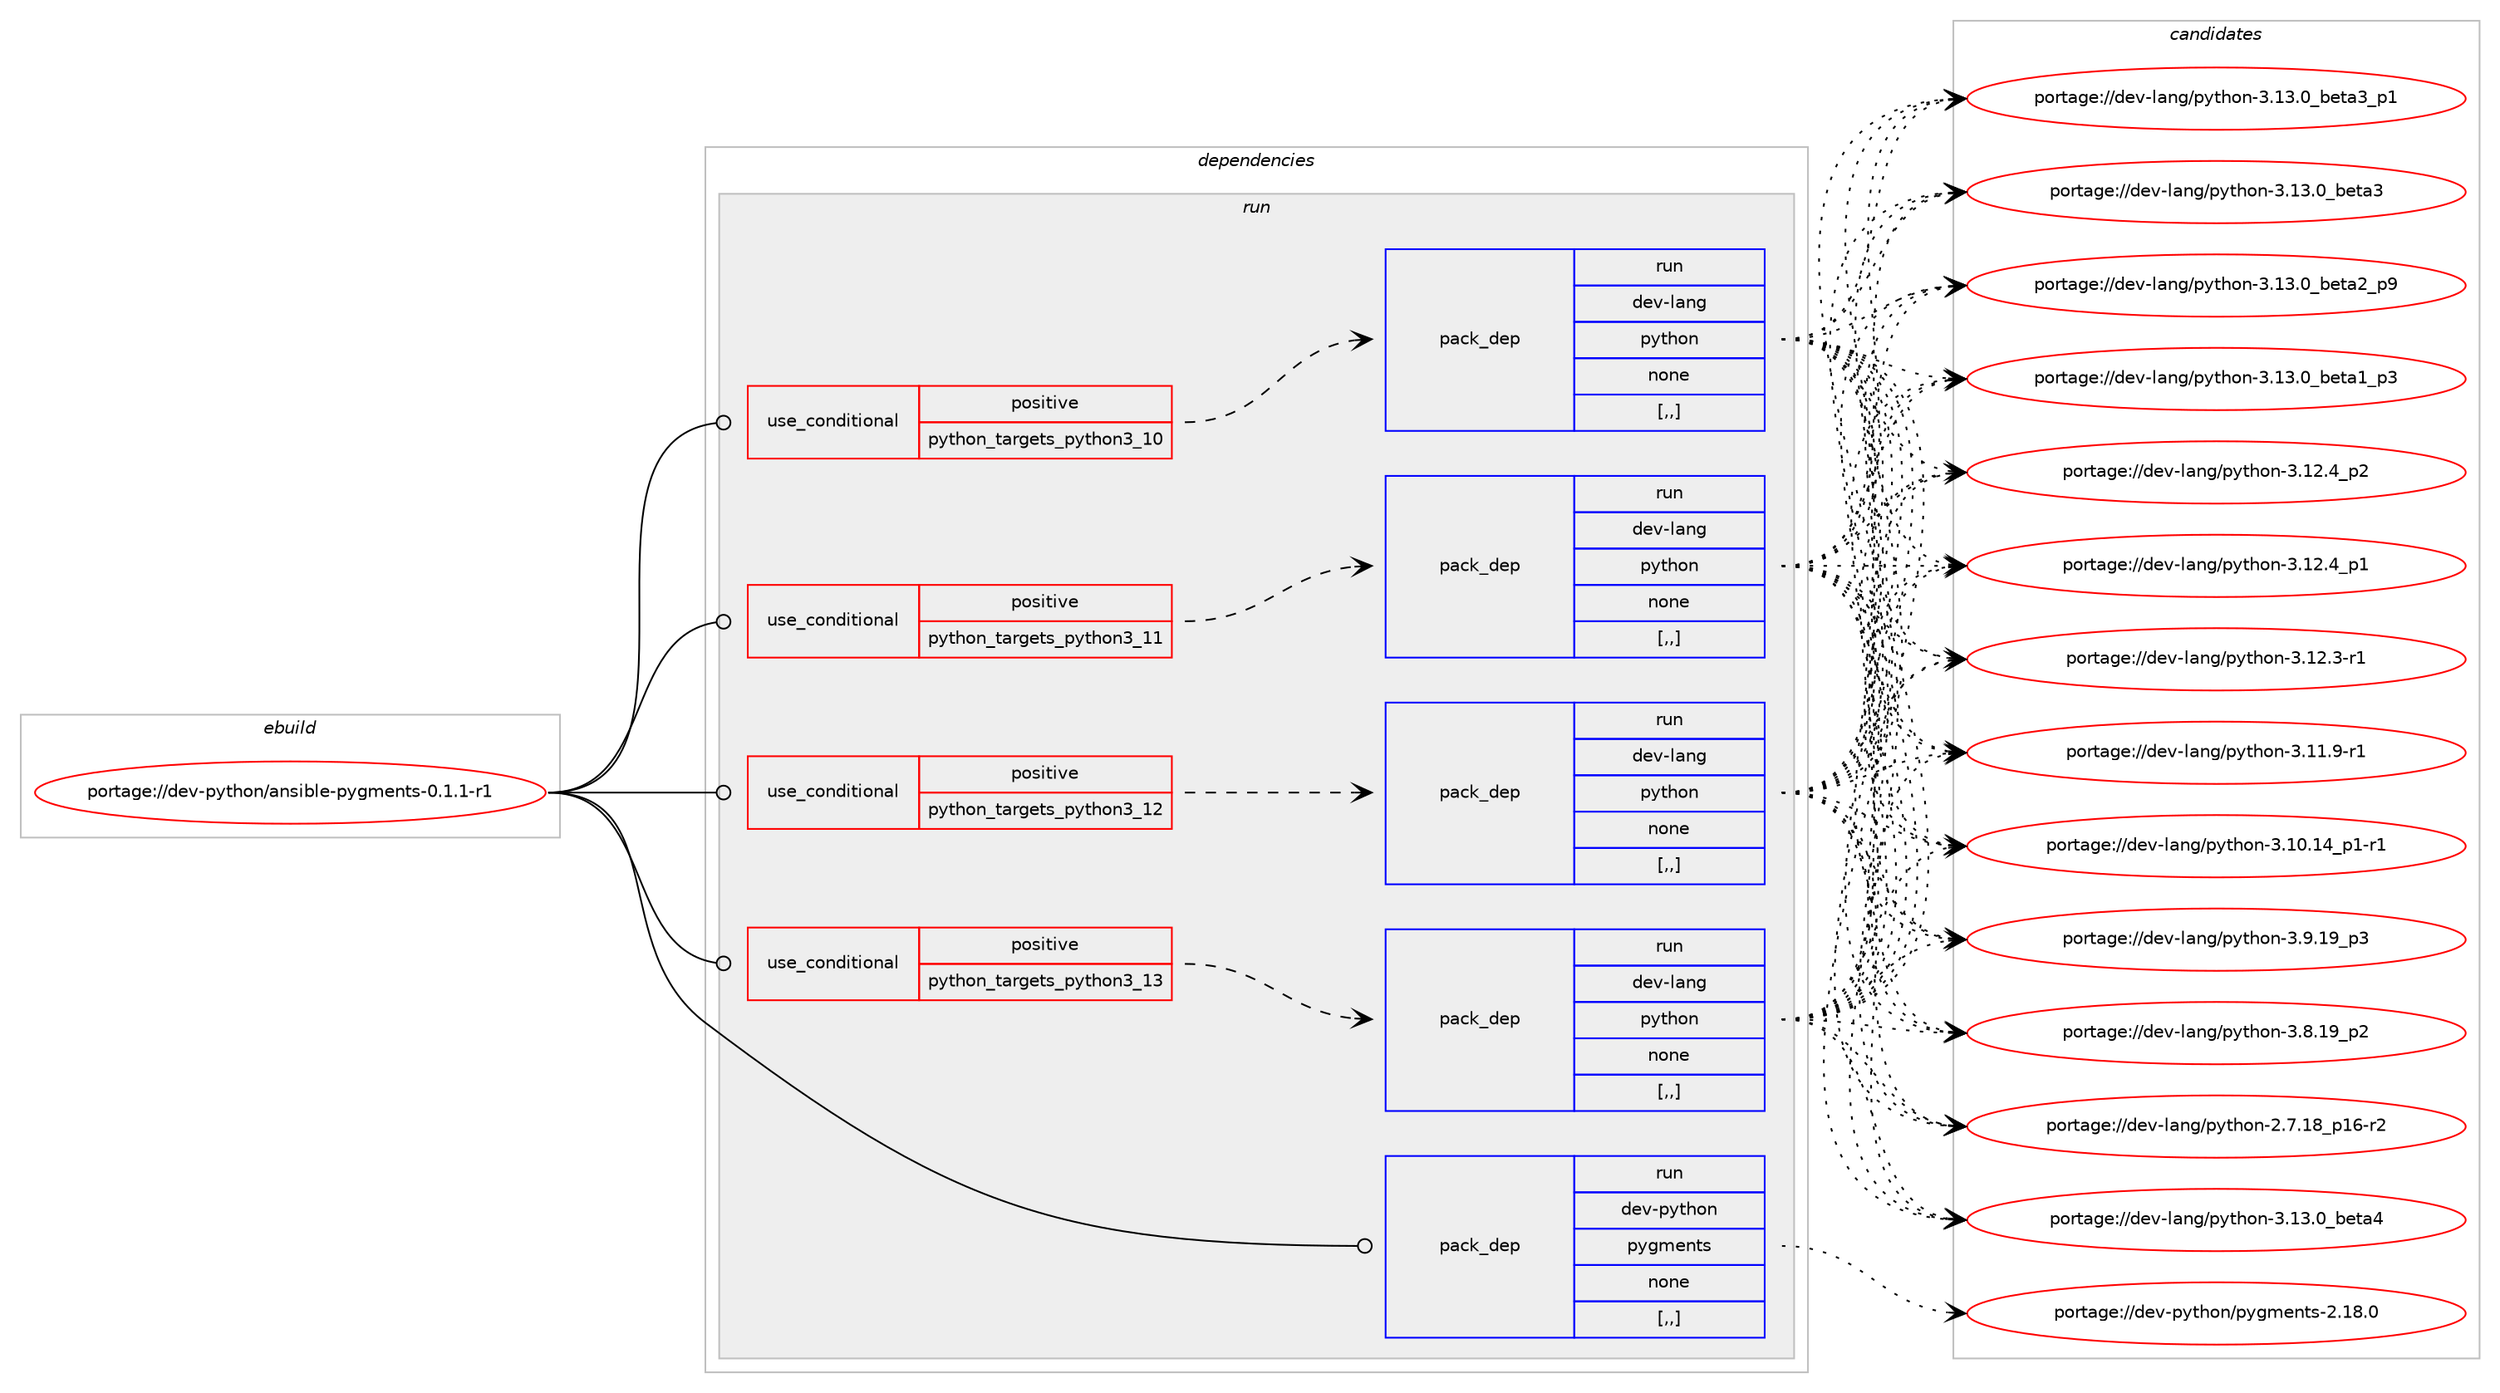 digraph prolog {

# *************
# Graph options
# *************

newrank=true;
concentrate=true;
compound=true;
graph [rankdir=LR,fontname=Helvetica,fontsize=10,ranksep=1.5];#, ranksep=2.5, nodesep=0.2];
edge  [arrowhead=vee];
node  [fontname=Helvetica,fontsize=10];

# **********
# The ebuild
# **********

subgraph cluster_leftcol {
color=gray;
label=<<i>ebuild</i>>;
id [label="portage://dev-python/ansible-pygments-0.1.1-r1", color=red, width=4, href="../dev-python/ansible-pygments-0.1.1-r1.svg"];
}

# ****************
# The dependencies
# ****************

subgraph cluster_midcol {
color=gray;
label=<<i>dependencies</i>>;
subgraph cluster_compile {
fillcolor="#eeeeee";
style=filled;
label=<<i>compile</i>>;
}
subgraph cluster_compileandrun {
fillcolor="#eeeeee";
style=filled;
label=<<i>compile and run</i>>;
}
subgraph cluster_run {
fillcolor="#eeeeee";
style=filled;
label=<<i>run</i>>;
subgraph cond31020 {
dependency142305 [label=<<TABLE BORDER="0" CELLBORDER="1" CELLSPACING="0" CELLPADDING="4"><TR><TD ROWSPAN="3" CELLPADDING="10">use_conditional</TD></TR><TR><TD>positive</TD></TR><TR><TD>python_targets_python3_10</TD></TR></TABLE>>, shape=none, color=red];
subgraph pack110040 {
dependency142306 [label=<<TABLE BORDER="0" CELLBORDER="1" CELLSPACING="0" CELLPADDING="4" WIDTH="220"><TR><TD ROWSPAN="6" CELLPADDING="30">pack_dep</TD></TR><TR><TD WIDTH="110">run</TD></TR><TR><TD>dev-lang</TD></TR><TR><TD>python</TD></TR><TR><TD>none</TD></TR><TR><TD>[,,]</TD></TR></TABLE>>, shape=none, color=blue];
}
dependency142305:e -> dependency142306:w [weight=20,style="dashed",arrowhead="vee"];
}
id:e -> dependency142305:w [weight=20,style="solid",arrowhead="odot"];
subgraph cond31021 {
dependency142307 [label=<<TABLE BORDER="0" CELLBORDER="1" CELLSPACING="0" CELLPADDING="4"><TR><TD ROWSPAN="3" CELLPADDING="10">use_conditional</TD></TR><TR><TD>positive</TD></TR><TR><TD>python_targets_python3_11</TD></TR></TABLE>>, shape=none, color=red];
subgraph pack110041 {
dependency142308 [label=<<TABLE BORDER="0" CELLBORDER="1" CELLSPACING="0" CELLPADDING="4" WIDTH="220"><TR><TD ROWSPAN="6" CELLPADDING="30">pack_dep</TD></TR><TR><TD WIDTH="110">run</TD></TR><TR><TD>dev-lang</TD></TR><TR><TD>python</TD></TR><TR><TD>none</TD></TR><TR><TD>[,,]</TD></TR></TABLE>>, shape=none, color=blue];
}
dependency142307:e -> dependency142308:w [weight=20,style="dashed",arrowhead="vee"];
}
id:e -> dependency142307:w [weight=20,style="solid",arrowhead="odot"];
subgraph cond31022 {
dependency142309 [label=<<TABLE BORDER="0" CELLBORDER="1" CELLSPACING="0" CELLPADDING="4"><TR><TD ROWSPAN="3" CELLPADDING="10">use_conditional</TD></TR><TR><TD>positive</TD></TR><TR><TD>python_targets_python3_12</TD></TR></TABLE>>, shape=none, color=red];
subgraph pack110042 {
dependency142310 [label=<<TABLE BORDER="0" CELLBORDER="1" CELLSPACING="0" CELLPADDING="4" WIDTH="220"><TR><TD ROWSPAN="6" CELLPADDING="30">pack_dep</TD></TR><TR><TD WIDTH="110">run</TD></TR><TR><TD>dev-lang</TD></TR><TR><TD>python</TD></TR><TR><TD>none</TD></TR><TR><TD>[,,]</TD></TR></TABLE>>, shape=none, color=blue];
}
dependency142309:e -> dependency142310:w [weight=20,style="dashed",arrowhead="vee"];
}
id:e -> dependency142309:w [weight=20,style="solid",arrowhead="odot"];
subgraph cond31023 {
dependency142311 [label=<<TABLE BORDER="0" CELLBORDER="1" CELLSPACING="0" CELLPADDING="4"><TR><TD ROWSPAN="3" CELLPADDING="10">use_conditional</TD></TR><TR><TD>positive</TD></TR><TR><TD>python_targets_python3_13</TD></TR></TABLE>>, shape=none, color=red];
subgraph pack110043 {
dependency142312 [label=<<TABLE BORDER="0" CELLBORDER="1" CELLSPACING="0" CELLPADDING="4" WIDTH="220"><TR><TD ROWSPAN="6" CELLPADDING="30">pack_dep</TD></TR><TR><TD WIDTH="110">run</TD></TR><TR><TD>dev-lang</TD></TR><TR><TD>python</TD></TR><TR><TD>none</TD></TR><TR><TD>[,,]</TD></TR></TABLE>>, shape=none, color=blue];
}
dependency142311:e -> dependency142312:w [weight=20,style="dashed",arrowhead="vee"];
}
id:e -> dependency142311:w [weight=20,style="solid",arrowhead="odot"];
subgraph pack110044 {
dependency142313 [label=<<TABLE BORDER="0" CELLBORDER="1" CELLSPACING="0" CELLPADDING="4" WIDTH="220"><TR><TD ROWSPAN="6" CELLPADDING="30">pack_dep</TD></TR><TR><TD WIDTH="110">run</TD></TR><TR><TD>dev-python</TD></TR><TR><TD>pygments</TD></TR><TR><TD>none</TD></TR><TR><TD>[,,]</TD></TR></TABLE>>, shape=none, color=blue];
}
id:e -> dependency142313:w [weight=20,style="solid",arrowhead="odot"];
}
}

# **************
# The candidates
# **************

subgraph cluster_choices {
rank=same;
color=gray;
label=<<i>candidates</i>>;

subgraph choice110040 {
color=black;
nodesep=1;
choice1001011184510897110103471121211161041111104551464951464895981011169752 [label="portage://dev-lang/python-3.13.0_beta4", color=red, width=4,href="../dev-lang/python-3.13.0_beta4.svg"];
choice10010111845108971101034711212111610411111045514649514648959810111697519511249 [label="portage://dev-lang/python-3.13.0_beta3_p1", color=red, width=4,href="../dev-lang/python-3.13.0_beta3_p1.svg"];
choice1001011184510897110103471121211161041111104551464951464895981011169751 [label="portage://dev-lang/python-3.13.0_beta3", color=red, width=4,href="../dev-lang/python-3.13.0_beta3.svg"];
choice10010111845108971101034711212111610411111045514649514648959810111697509511257 [label="portage://dev-lang/python-3.13.0_beta2_p9", color=red, width=4,href="../dev-lang/python-3.13.0_beta2_p9.svg"];
choice10010111845108971101034711212111610411111045514649514648959810111697499511251 [label="portage://dev-lang/python-3.13.0_beta1_p3", color=red, width=4,href="../dev-lang/python-3.13.0_beta1_p3.svg"];
choice100101118451089711010347112121116104111110455146495046529511250 [label="portage://dev-lang/python-3.12.4_p2", color=red, width=4,href="../dev-lang/python-3.12.4_p2.svg"];
choice100101118451089711010347112121116104111110455146495046529511249 [label="portage://dev-lang/python-3.12.4_p1", color=red, width=4,href="../dev-lang/python-3.12.4_p1.svg"];
choice100101118451089711010347112121116104111110455146495046514511449 [label="portage://dev-lang/python-3.12.3-r1", color=red, width=4,href="../dev-lang/python-3.12.3-r1.svg"];
choice100101118451089711010347112121116104111110455146494946574511449 [label="portage://dev-lang/python-3.11.9-r1", color=red, width=4,href="../dev-lang/python-3.11.9-r1.svg"];
choice100101118451089711010347112121116104111110455146494846495295112494511449 [label="portage://dev-lang/python-3.10.14_p1-r1", color=red, width=4,href="../dev-lang/python-3.10.14_p1-r1.svg"];
choice100101118451089711010347112121116104111110455146574649579511251 [label="portage://dev-lang/python-3.9.19_p3", color=red, width=4,href="../dev-lang/python-3.9.19_p3.svg"];
choice100101118451089711010347112121116104111110455146564649579511250 [label="portage://dev-lang/python-3.8.19_p2", color=red, width=4,href="../dev-lang/python-3.8.19_p2.svg"];
choice100101118451089711010347112121116104111110455046554649569511249544511450 [label="portage://dev-lang/python-2.7.18_p16-r2", color=red, width=4,href="../dev-lang/python-2.7.18_p16-r2.svg"];
dependency142306:e -> choice1001011184510897110103471121211161041111104551464951464895981011169752:w [style=dotted,weight="100"];
dependency142306:e -> choice10010111845108971101034711212111610411111045514649514648959810111697519511249:w [style=dotted,weight="100"];
dependency142306:e -> choice1001011184510897110103471121211161041111104551464951464895981011169751:w [style=dotted,weight="100"];
dependency142306:e -> choice10010111845108971101034711212111610411111045514649514648959810111697509511257:w [style=dotted,weight="100"];
dependency142306:e -> choice10010111845108971101034711212111610411111045514649514648959810111697499511251:w [style=dotted,weight="100"];
dependency142306:e -> choice100101118451089711010347112121116104111110455146495046529511250:w [style=dotted,weight="100"];
dependency142306:e -> choice100101118451089711010347112121116104111110455146495046529511249:w [style=dotted,weight="100"];
dependency142306:e -> choice100101118451089711010347112121116104111110455146495046514511449:w [style=dotted,weight="100"];
dependency142306:e -> choice100101118451089711010347112121116104111110455146494946574511449:w [style=dotted,weight="100"];
dependency142306:e -> choice100101118451089711010347112121116104111110455146494846495295112494511449:w [style=dotted,weight="100"];
dependency142306:e -> choice100101118451089711010347112121116104111110455146574649579511251:w [style=dotted,weight="100"];
dependency142306:e -> choice100101118451089711010347112121116104111110455146564649579511250:w [style=dotted,weight="100"];
dependency142306:e -> choice100101118451089711010347112121116104111110455046554649569511249544511450:w [style=dotted,weight="100"];
}
subgraph choice110041 {
color=black;
nodesep=1;
choice1001011184510897110103471121211161041111104551464951464895981011169752 [label="portage://dev-lang/python-3.13.0_beta4", color=red, width=4,href="../dev-lang/python-3.13.0_beta4.svg"];
choice10010111845108971101034711212111610411111045514649514648959810111697519511249 [label="portage://dev-lang/python-3.13.0_beta3_p1", color=red, width=4,href="../dev-lang/python-3.13.0_beta3_p1.svg"];
choice1001011184510897110103471121211161041111104551464951464895981011169751 [label="portage://dev-lang/python-3.13.0_beta3", color=red, width=4,href="../dev-lang/python-3.13.0_beta3.svg"];
choice10010111845108971101034711212111610411111045514649514648959810111697509511257 [label="portage://dev-lang/python-3.13.0_beta2_p9", color=red, width=4,href="../dev-lang/python-3.13.0_beta2_p9.svg"];
choice10010111845108971101034711212111610411111045514649514648959810111697499511251 [label="portage://dev-lang/python-3.13.0_beta1_p3", color=red, width=4,href="../dev-lang/python-3.13.0_beta1_p3.svg"];
choice100101118451089711010347112121116104111110455146495046529511250 [label="portage://dev-lang/python-3.12.4_p2", color=red, width=4,href="../dev-lang/python-3.12.4_p2.svg"];
choice100101118451089711010347112121116104111110455146495046529511249 [label="portage://dev-lang/python-3.12.4_p1", color=red, width=4,href="../dev-lang/python-3.12.4_p1.svg"];
choice100101118451089711010347112121116104111110455146495046514511449 [label="portage://dev-lang/python-3.12.3-r1", color=red, width=4,href="../dev-lang/python-3.12.3-r1.svg"];
choice100101118451089711010347112121116104111110455146494946574511449 [label="portage://dev-lang/python-3.11.9-r1", color=red, width=4,href="../dev-lang/python-3.11.9-r1.svg"];
choice100101118451089711010347112121116104111110455146494846495295112494511449 [label="portage://dev-lang/python-3.10.14_p1-r1", color=red, width=4,href="../dev-lang/python-3.10.14_p1-r1.svg"];
choice100101118451089711010347112121116104111110455146574649579511251 [label="portage://dev-lang/python-3.9.19_p3", color=red, width=4,href="../dev-lang/python-3.9.19_p3.svg"];
choice100101118451089711010347112121116104111110455146564649579511250 [label="portage://dev-lang/python-3.8.19_p2", color=red, width=4,href="../dev-lang/python-3.8.19_p2.svg"];
choice100101118451089711010347112121116104111110455046554649569511249544511450 [label="portage://dev-lang/python-2.7.18_p16-r2", color=red, width=4,href="../dev-lang/python-2.7.18_p16-r2.svg"];
dependency142308:e -> choice1001011184510897110103471121211161041111104551464951464895981011169752:w [style=dotted,weight="100"];
dependency142308:e -> choice10010111845108971101034711212111610411111045514649514648959810111697519511249:w [style=dotted,weight="100"];
dependency142308:e -> choice1001011184510897110103471121211161041111104551464951464895981011169751:w [style=dotted,weight="100"];
dependency142308:e -> choice10010111845108971101034711212111610411111045514649514648959810111697509511257:w [style=dotted,weight="100"];
dependency142308:e -> choice10010111845108971101034711212111610411111045514649514648959810111697499511251:w [style=dotted,weight="100"];
dependency142308:e -> choice100101118451089711010347112121116104111110455146495046529511250:w [style=dotted,weight="100"];
dependency142308:e -> choice100101118451089711010347112121116104111110455146495046529511249:w [style=dotted,weight="100"];
dependency142308:e -> choice100101118451089711010347112121116104111110455146495046514511449:w [style=dotted,weight="100"];
dependency142308:e -> choice100101118451089711010347112121116104111110455146494946574511449:w [style=dotted,weight="100"];
dependency142308:e -> choice100101118451089711010347112121116104111110455146494846495295112494511449:w [style=dotted,weight="100"];
dependency142308:e -> choice100101118451089711010347112121116104111110455146574649579511251:w [style=dotted,weight="100"];
dependency142308:e -> choice100101118451089711010347112121116104111110455146564649579511250:w [style=dotted,weight="100"];
dependency142308:e -> choice100101118451089711010347112121116104111110455046554649569511249544511450:w [style=dotted,weight="100"];
}
subgraph choice110042 {
color=black;
nodesep=1;
choice1001011184510897110103471121211161041111104551464951464895981011169752 [label="portage://dev-lang/python-3.13.0_beta4", color=red, width=4,href="../dev-lang/python-3.13.0_beta4.svg"];
choice10010111845108971101034711212111610411111045514649514648959810111697519511249 [label="portage://dev-lang/python-3.13.0_beta3_p1", color=red, width=4,href="../dev-lang/python-3.13.0_beta3_p1.svg"];
choice1001011184510897110103471121211161041111104551464951464895981011169751 [label="portage://dev-lang/python-3.13.0_beta3", color=red, width=4,href="../dev-lang/python-3.13.0_beta3.svg"];
choice10010111845108971101034711212111610411111045514649514648959810111697509511257 [label="portage://dev-lang/python-3.13.0_beta2_p9", color=red, width=4,href="../dev-lang/python-3.13.0_beta2_p9.svg"];
choice10010111845108971101034711212111610411111045514649514648959810111697499511251 [label="portage://dev-lang/python-3.13.0_beta1_p3", color=red, width=4,href="../dev-lang/python-3.13.0_beta1_p3.svg"];
choice100101118451089711010347112121116104111110455146495046529511250 [label="portage://dev-lang/python-3.12.4_p2", color=red, width=4,href="../dev-lang/python-3.12.4_p2.svg"];
choice100101118451089711010347112121116104111110455146495046529511249 [label="portage://dev-lang/python-3.12.4_p1", color=red, width=4,href="../dev-lang/python-3.12.4_p1.svg"];
choice100101118451089711010347112121116104111110455146495046514511449 [label="portage://dev-lang/python-3.12.3-r1", color=red, width=4,href="../dev-lang/python-3.12.3-r1.svg"];
choice100101118451089711010347112121116104111110455146494946574511449 [label="portage://dev-lang/python-3.11.9-r1", color=red, width=4,href="../dev-lang/python-3.11.9-r1.svg"];
choice100101118451089711010347112121116104111110455146494846495295112494511449 [label="portage://dev-lang/python-3.10.14_p1-r1", color=red, width=4,href="../dev-lang/python-3.10.14_p1-r1.svg"];
choice100101118451089711010347112121116104111110455146574649579511251 [label="portage://dev-lang/python-3.9.19_p3", color=red, width=4,href="../dev-lang/python-3.9.19_p3.svg"];
choice100101118451089711010347112121116104111110455146564649579511250 [label="portage://dev-lang/python-3.8.19_p2", color=red, width=4,href="../dev-lang/python-3.8.19_p2.svg"];
choice100101118451089711010347112121116104111110455046554649569511249544511450 [label="portage://dev-lang/python-2.7.18_p16-r2", color=red, width=4,href="../dev-lang/python-2.7.18_p16-r2.svg"];
dependency142310:e -> choice1001011184510897110103471121211161041111104551464951464895981011169752:w [style=dotted,weight="100"];
dependency142310:e -> choice10010111845108971101034711212111610411111045514649514648959810111697519511249:w [style=dotted,weight="100"];
dependency142310:e -> choice1001011184510897110103471121211161041111104551464951464895981011169751:w [style=dotted,weight="100"];
dependency142310:e -> choice10010111845108971101034711212111610411111045514649514648959810111697509511257:w [style=dotted,weight="100"];
dependency142310:e -> choice10010111845108971101034711212111610411111045514649514648959810111697499511251:w [style=dotted,weight="100"];
dependency142310:e -> choice100101118451089711010347112121116104111110455146495046529511250:w [style=dotted,weight="100"];
dependency142310:e -> choice100101118451089711010347112121116104111110455146495046529511249:w [style=dotted,weight="100"];
dependency142310:e -> choice100101118451089711010347112121116104111110455146495046514511449:w [style=dotted,weight="100"];
dependency142310:e -> choice100101118451089711010347112121116104111110455146494946574511449:w [style=dotted,weight="100"];
dependency142310:e -> choice100101118451089711010347112121116104111110455146494846495295112494511449:w [style=dotted,weight="100"];
dependency142310:e -> choice100101118451089711010347112121116104111110455146574649579511251:w [style=dotted,weight="100"];
dependency142310:e -> choice100101118451089711010347112121116104111110455146564649579511250:w [style=dotted,weight="100"];
dependency142310:e -> choice100101118451089711010347112121116104111110455046554649569511249544511450:w [style=dotted,weight="100"];
}
subgraph choice110043 {
color=black;
nodesep=1;
choice1001011184510897110103471121211161041111104551464951464895981011169752 [label="portage://dev-lang/python-3.13.0_beta4", color=red, width=4,href="../dev-lang/python-3.13.0_beta4.svg"];
choice10010111845108971101034711212111610411111045514649514648959810111697519511249 [label="portage://dev-lang/python-3.13.0_beta3_p1", color=red, width=4,href="../dev-lang/python-3.13.0_beta3_p1.svg"];
choice1001011184510897110103471121211161041111104551464951464895981011169751 [label="portage://dev-lang/python-3.13.0_beta3", color=red, width=4,href="../dev-lang/python-3.13.0_beta3.svg"];
choice10010111845108971101034711212111610411111045514649514648959810111697509511257 [label="portage://dev-lang/python-3.13.0_beta2_p9", color=red, width=4,href="../dev-lang/python-3.13.0_beta2_p9.svg"];
choice10010111845108971101034711212111610411111045514649514648959810111697499511251 [label="portage://dev-lang/python-3.13.0_beta1_p3", color=red, width=4,href="../dev-lang/python-3.13.0_beta1_p3.svg"];
choice100101118451089711010347112121116104111110455146495046529511250 [label="portage://dev-lang/python-3.12.4_p2", color=red, width=4,href="../dev-lang/python-3.12.4_p2.svg"];
choice100101118451089711010347112121116104111110455146495046529511249 [label="portage://dev-lang/python-3.12.4_p1", color=red, width=4,href="../dev-lang/python-3.12.4_p1.svg"];
choice100101118451089711010347112121116104111110455146495046514511449 [label="portage://dev-lang/python-3.12.3-r1", color=red, width=4,href="../dev-lang/python-3.12.3-r1.svg"];
choice100101118451089711010347112121116104111110455146494946574511449 [label="portage://dev-lang/python-3.11.9-r1", color=red, width=4,href="../dev-lang/python-3.11.9-r1.svg"];
choice100101118451089711010347112121116104111110455146494846495295112494511449 [label="portage://dev-lang/python-3.10.14_p1-r1", color=red, width=4,href="../dev-lang/python-3.10.14_p1-r1.svg"];
choice100101118451089711010347112121116104111110455146574649579511251 [label="portage://dev-lang/python-3.9.19_p3", color=red, width=4,href="../dev-lang/python-3.9.19_p3.svg"];
choice100101118451089711010347112121116104111110455146564649579511250 [label="portage://dev-lang/python-3.8.19_p2", color=red, width=4,href="../dev-lang/python-3.8.19_p2.svg"];
choice100101118451089711010347112121116104111110455046554649569511249544511450 [label="portage://dev-lang/python-2.7.18_p16-r2", color=red, width=4,href="../dev-lang/python-2.7.18_p16-r2.svg"];
dependency142312:e -> choice1001011184510897110103471121211161041111104551464951464895981011169752:w [style=dotted,weight="100"];
dependency142312:e -> choice10010111845108971101034711212111610411111045514649514648959810111697519511249:w [style=dotted,weight="100"];
dependency142312:e -> choice1001011184510897110103471121211161041111104551464951464895981011169751:w [style=dotted,weight="100"];
dependency142312:e -> choice10010111845108971101034711212111610411111045514649514648959810111697509511257:w [style=dotted,weight="100"];
dependency142312:e -> choice10010111845108971101034711212111610411111045514649514648959810111697499511251:w [style=dotted,weight="100"];
dependency142312:e -> choice100101118451089711010347112121116104111110455146495046529511250:w [style=dotted,weight="100"];
dependency142312:e -> choice100101118451089711010347112121116104111110455146495046529511249:w [style=dotted,weight="100"];
dependency142312:e -> choice100101118451089711010347112121116104111110455146495046514511449:w [style=dotted,weight="100"];
dependency142312:e -> choice100101118451089711010347112121116104111110455146494946574511449:w [style=dotted,weight="100"];
dependency142312:e -> choice100101118451089711010347112121116104111110455146494846495295112494511449:w [style=dotted,weight="100"];
dependency142312:e -> choice100101118451089711010347112121116104111110455146574649579511251:w [style=dotted,weight="100"];
dependency142312:e -> choice100101118451089711010347112121116104111110455146564649579511250:w [style=dotted,weight="100"];
dependency142312:e -> choice100101118451089711010347112121116104111110455046554649569511249544511450:w [style=dotted,weight="100"];
}
subgraph choice110044 {
color=black;
nodesep=1;
choice100101118451121211161041111104711212110310910111011611545504649564648 [label="portage://dev-python/pygments-2.18.0", color=red, width=4,href="../dev-python/pygments-2.18.0.svg"];
dependency142313:e -> choice100101118451121211161041111104711212110310910111011611545504649564648:w [style=dotted,weight="100"];
}
}

}
